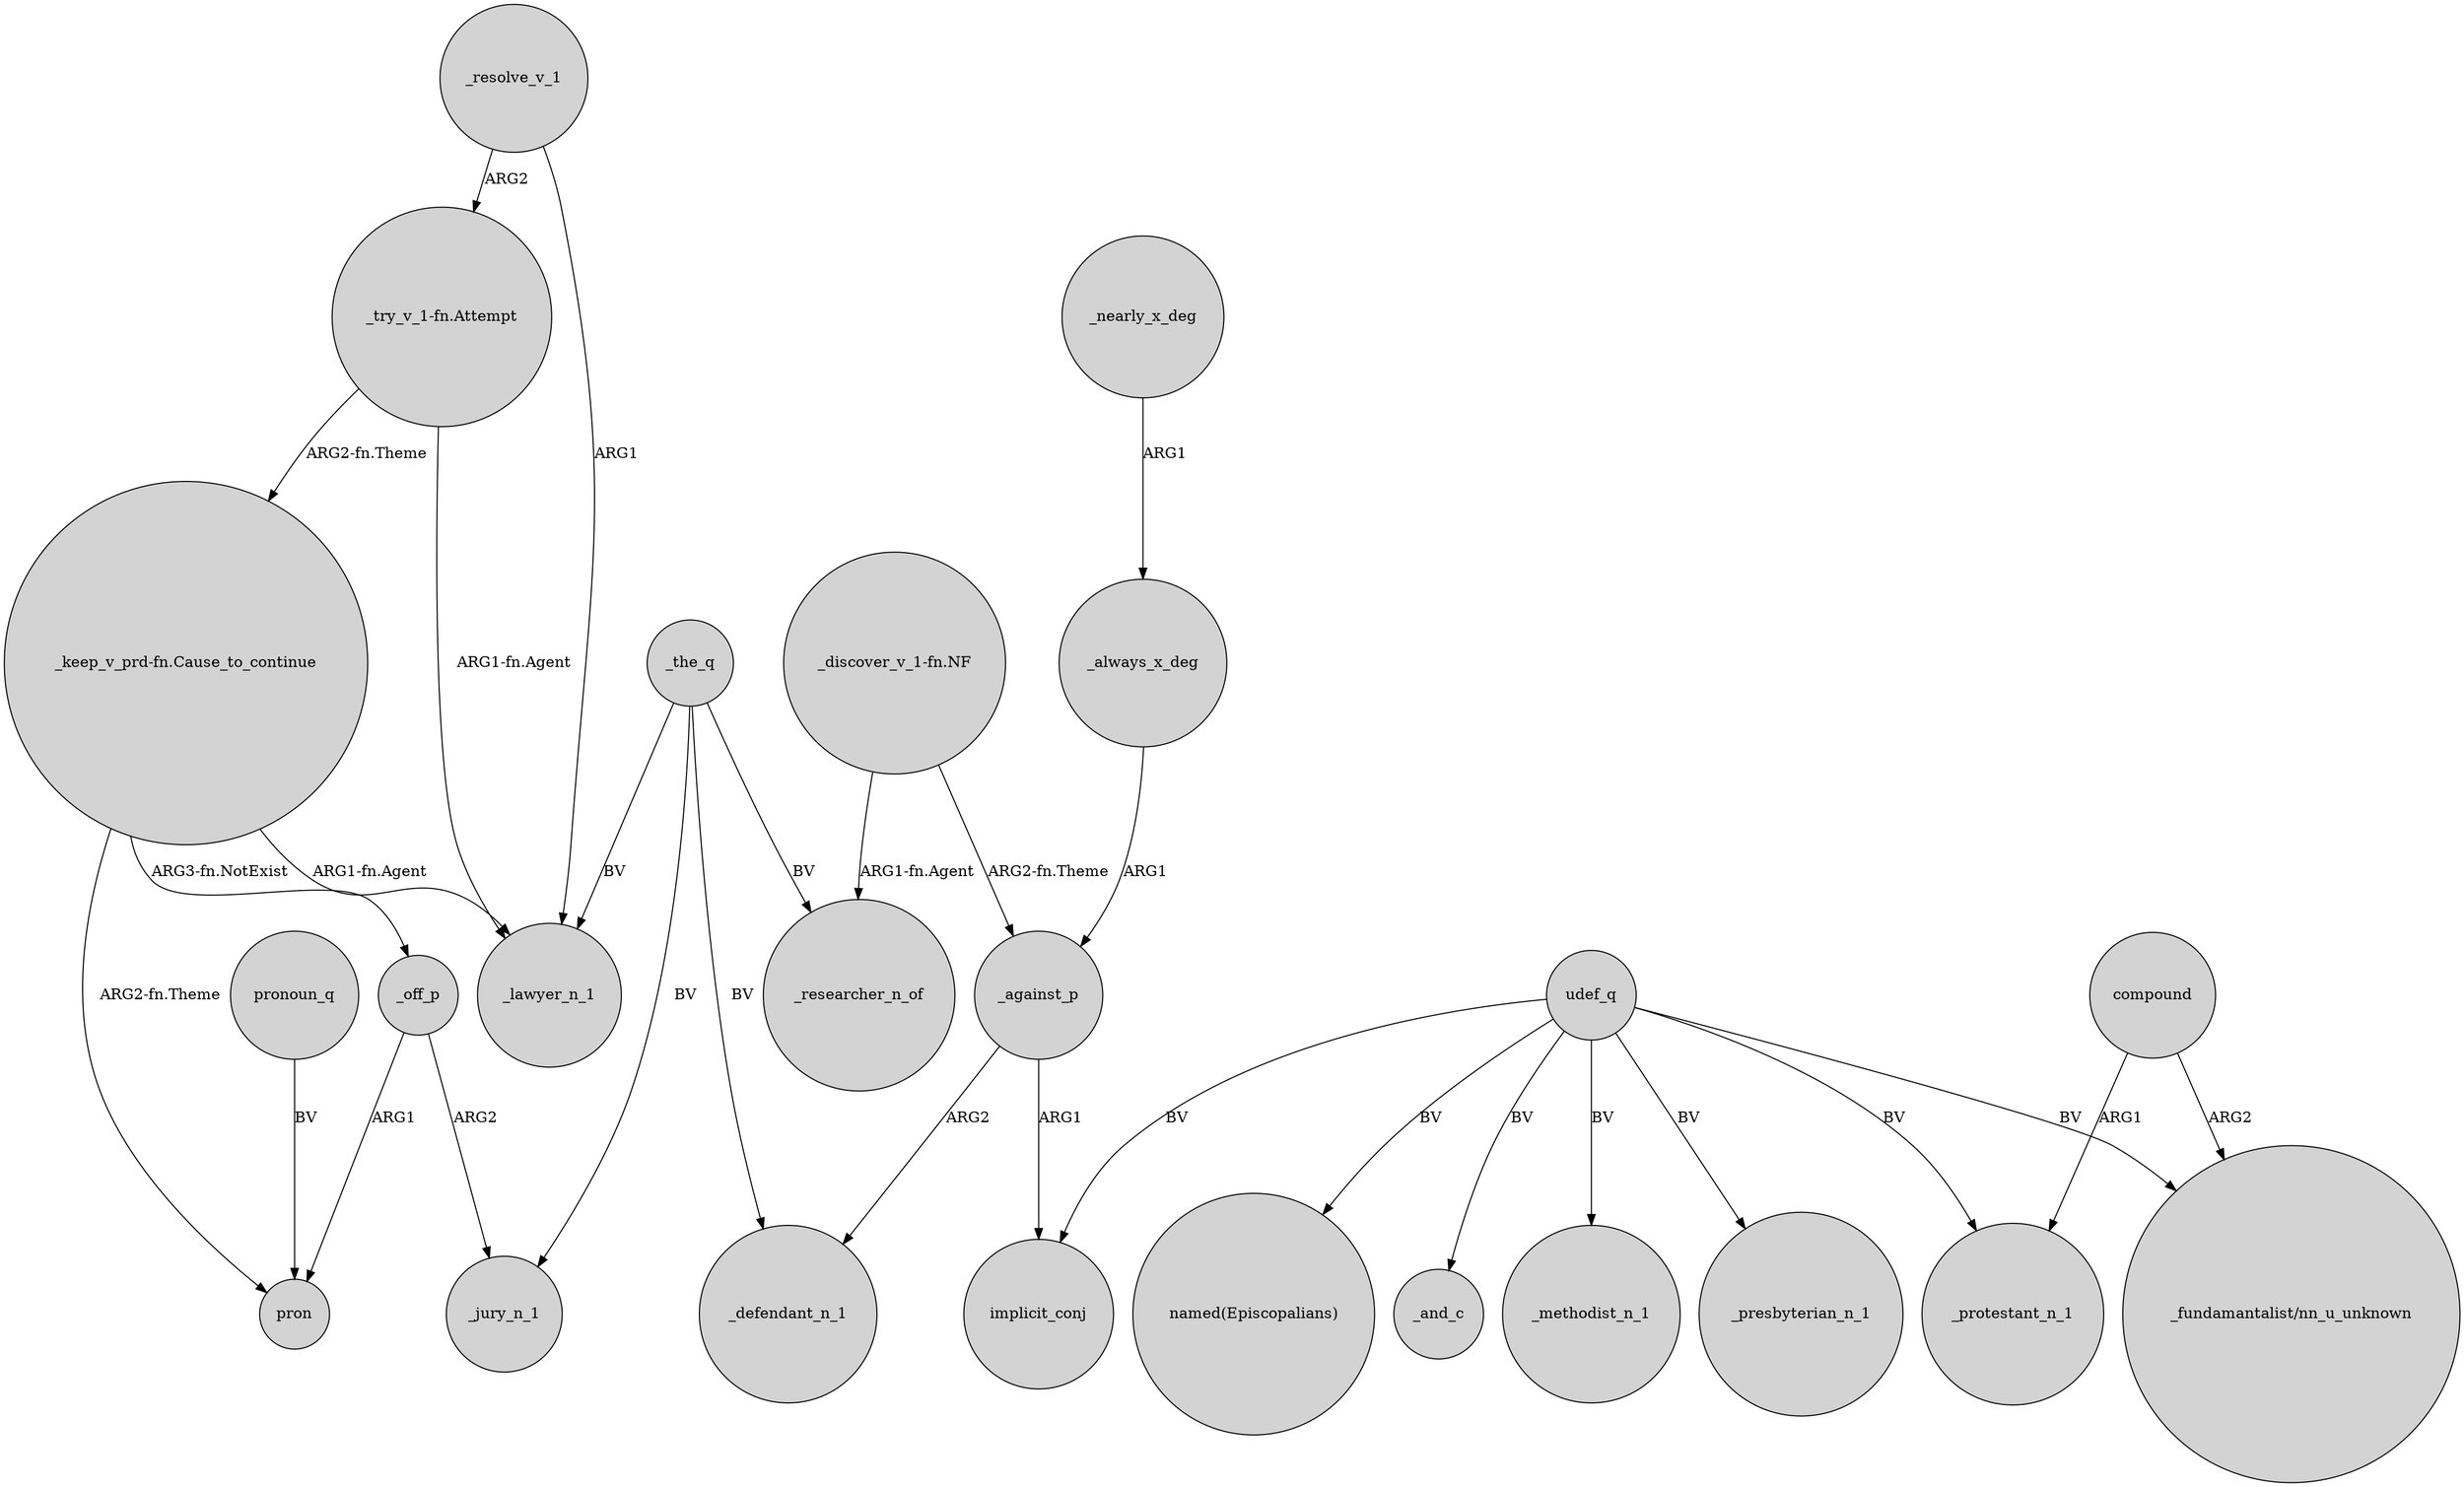 digraph {
	node [shape=circle style=filled]
	"_discover_v_1-fn.NF" -> _researcher_n_of [label="ARG1-fn.Agent"]
	_the_q -> _lawyer_n_1 [label=BV]
	_the_q -> _researcher_n_of [label=BV]
	"_discover_v_1-fn.NF" -> _against_p [label="ARG2-fn.Theme"]
	_always_x_deg -> _against_p [label=ARG1]
	compound -> "_fundamantalist/nn_u_unknown" [label=ARG2]
	udef_q -> _protestant_n_1 [label=BV]
	_resolve_v_1 -> _lawyer_n_1 [label=ARG1]
	_resolve_v_1 -> "_try_v_1-fn.Attempt" [label=ARG2]
	_the_q -> _defendant_n_1 [label=BV]
	_against_p -> implicit_conj [label=ARG1]
	"_keep_v_prd-fn.Cause_to_continue" -> _lawyer_n_1 [label="ARG1-fn.Agent"]
	udef_q -> implicit_conj [label=BV]
	_against_p -> _defendant_n_1 [label=ARG2]
	udef_q -> _methodist_n_1 [label=BV]
	udef_q -> "_fundamantalist/nn_u_unknown" [label=BV]
	udef_q -> _presbyterian_n_1 [label=BV]
	"_try_v_1-fn.Attempt" -> "_keep_v_prd-fn.Cause_to_continue" [label="ARG2-fn.Theme"]
	pronoun_q -> pron [label=BV]
	"_try_v_1-fn.Attempt" -> _lawyer_n_1 [label="ARG1-fn.Agent"]
	_off_p -> _jury_n_1 [label=ARG2]
	"_keep_v_prd-fn.Cause_to_continue" -> _off_p [label="ARG3-fn.NotExist"]
	udef_q -> "named(Episcopalians)" [label=BV]
	compound -> _protestant_n_1 [label=ARG1]
	udef_q -> _and_c [label=BV]
	_nearly_x_deg -> _always_x_deg [label=ARG1]
	"_keep_v_prd-fn.Cause_to_continue" -> pron [label="ARG2-fn.Theme"]
	_the_q -> _jury_n_1 [label=BV]
	_off_p -> pron [label=ARG1]
}

